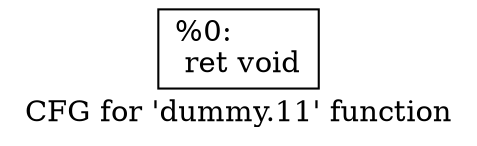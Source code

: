digraph "CFG for 'dummy.11' function" {
	label="CFG for 'dummy.11' function";

	Node0x2265cd0 [shape=record,label="{%0:\l  ret void\l}"];
}
